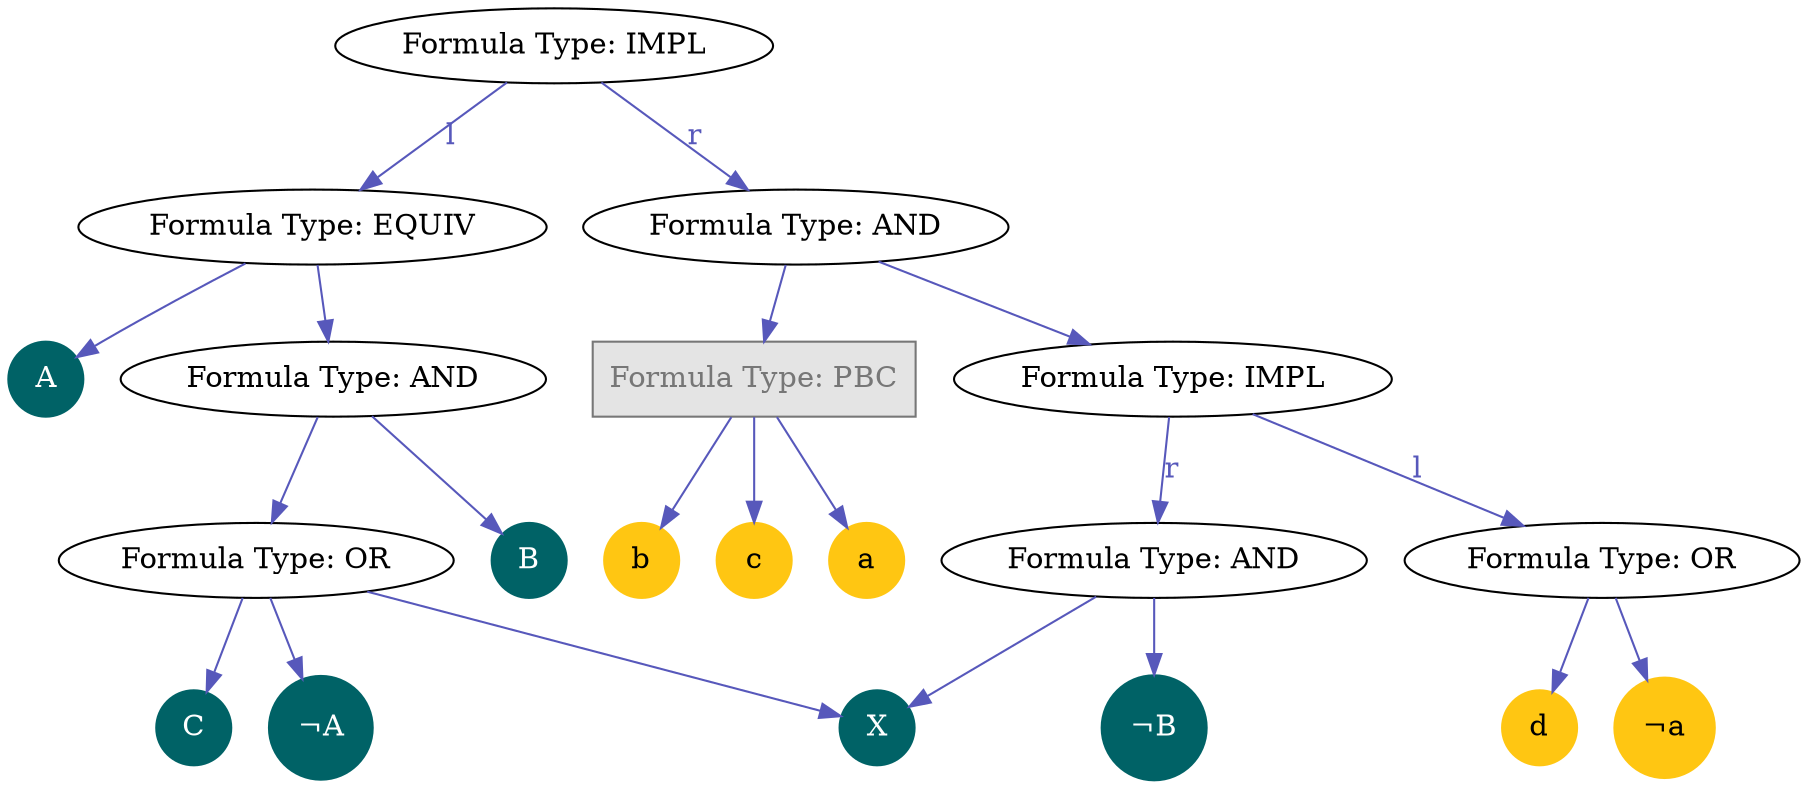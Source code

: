 digraph G {
  bgcolor="#ffffff"

  id0 [shape=circle, style=filled, color="#006266", fontcolor="#ffffff", fillcolor="#006266", label="A"]
  id1 [shape=circle, style=filled, color="#006266", fontcolor="#ffffff", fillcolor="#006266", label="¬A"]
  id2 [shape=circle, style=filled, color="#006266", fontcolor="#ffffff", fillcolor="#006266", label="B"]
  id3 [shape=circle, style=filled, color="#006266", fontcolor="#ffffff", fillcolor="#006266", label="¬B"]
  id4 [shape=circle, style=filled, color="#006266", fontcolor="#ffffff", fillcolor="#006266", label="C"]
  id5 [shape=circle, style=filled, color="#006266", fontcolor="#ffffff", fillcolor="#006266", label="X"]
  id6 [shape=circle, style=filled, color="#ffc612", fontcolor="#000000", fillcolor="#ffc612", label="a"]
  id7 [shape=circle, style=filled, color="#ffc612", fontcolor="#000000", fillcolor="#ffc612", label="¬a"]
  id8 [shape=circle, style=filled, color="#ffc612", fontcolor="#000000", fillcolor="#ffc612", label="b"]
  id9 [shape=circle, style=filled, color="#ffc612", fontcolor="#000000", fillcolor="#ffc612", label="c"]
  id10 [shape=circle, style=filled, color="#ffc612", fontcolor="#000000", fillcolor="#ffc612", label="d"]
  id11 [shape=ellipse, style=filled, color="#000000", fontcolor="#000000", fillcolor="#ffffff", label="Formula Type: IMPL"]
  id12 [shape=ellipse, style=filled, color="#000000", fontcolor="#000000", fillcolor="#ffffff", label="Formula Type: EQUIV"]
  id13 [shape=ellipse, style=filled, color="#000000", fontcolor="#000000", fillcolor="#ffffff", label="Formula Type: AND"]
  id14 [shape=ellipse, style=filled, color="#000000", fontcolor="#000000", fillcolor="#ffffff", label="Formula Type: OR"]
  id15 [shape=ellipse, style=filled, color="#000000", fontcolor="#000000", fillcolor="#ffffff", label="Formula Type: AND"]
  id16 [shape=box, style=filled, color="#777777", fontcolor="#777777", fillcolor="#e4e4e4", label="Formula Type: PBC"]
  id17 [shape=ellipse, style=filled, color="#000000", fontcolor="#000000", fillcolor="#ffffff", label="Formula Type: IMPL"]
  id18 [shape=ellipse, style=filled, color="#000000", fontcolor="#000000", fillcolor="#ffffff", label="Formula Type: OR"]
  id19 [shape=ellipse, style=filled, color="#000000", fontcolor="#000000", fillcolor="#ffffff", label="Formula Type: AND"]

  id13 -> id2 [color="#5758bb", fontcolor="#5758bb", style=solid]
  id14 -> id1 [color="#5758bb", fontcolor="#5758bb", style=solid]
  id14 -> id4 [color="#5758bb", fontcolor="#5758bb", style=solid]
  id14 -> id5 [color="#5758bb", fontcolor="#5758bb", style=solid]
  id13 -> id14 [color="#5758bb", fontcolor="#5758bb", style=solid]
  id12 -> id0 [color="#5758bb", fontcolor="#5758bb", style=solid]
  id12 -> id13 [color="#5758bb", fontcolor="#5758bb", style=solid]
  id16 -> id6 [color="#5758bb", fontcolor="#5758bb", style=solid]
  id16 -> id8 [color="#5758bb", fontcolor="#5758bb", style=solid]
  id16 -> id9 [color="#5758bb", fontcolor="#5758bb", style=solid]
  id15 -> id16 [color="#5758bb", fontcolor="#5758bb", style=solid]
  id18 -> id7 [color="#5758bb", fontcolor="#5758bb", style=solid]
  id18 -> id10 [color="#5758bb", fontcolor="#5758bb", style=solid]
  id19 -> id5 [color="#5758bb", fontcolor="#5758bb", style=solid]
  id19 -> id3 [color="#5758bb", fontcolor="#5758bb", style=solid]
  id17 -> id18 [color="#5758bb", fontcolor="#5758bb", style=solid, label="l"]
  id17 -> id19 [color="#5758bb", fontcolor="#5758bb", style=solid, label="r"]
  id15 -> id17 [color="#5758bb", fontcolor="#5758bb", style=solid]
  id11 -> id12 [color="#5758bb", fontcolor="#5758bb", style=solid, label="l"]
  id11 -> id15 [color="#5758bb", fontcolor="#5758bb", style=solid, label="r"]
}
